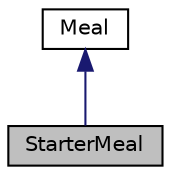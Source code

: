 digraph "StarterMeal"
{
 // LATEX_PDF_SIZE
  edge [fontname="Helvetica",fontsize="10",labelfontname="Helvetica",labelfontsize="10"];
  node [fontname="Helvetica",fontsize="10",shape=record];
  Node1 [label="StarterMeal",height=0.2,width=0.4,color="black", fillcolor="grey75", style="filled", fontcolor="black",tooltip="The StarterMeal class is a derived class of the Meal class."];
  Node2 -> Node1 [dir="back",color="midnightblue",fontsize="10",style="solid"];
  Node2 [label="Meal",height=0.2,width=0.4,color="black", fillcolor="white", style="filled",URL="$classMeal.html",tooltip="The Meal class is an abstract base class that defines the interface for creating meals."];
}
